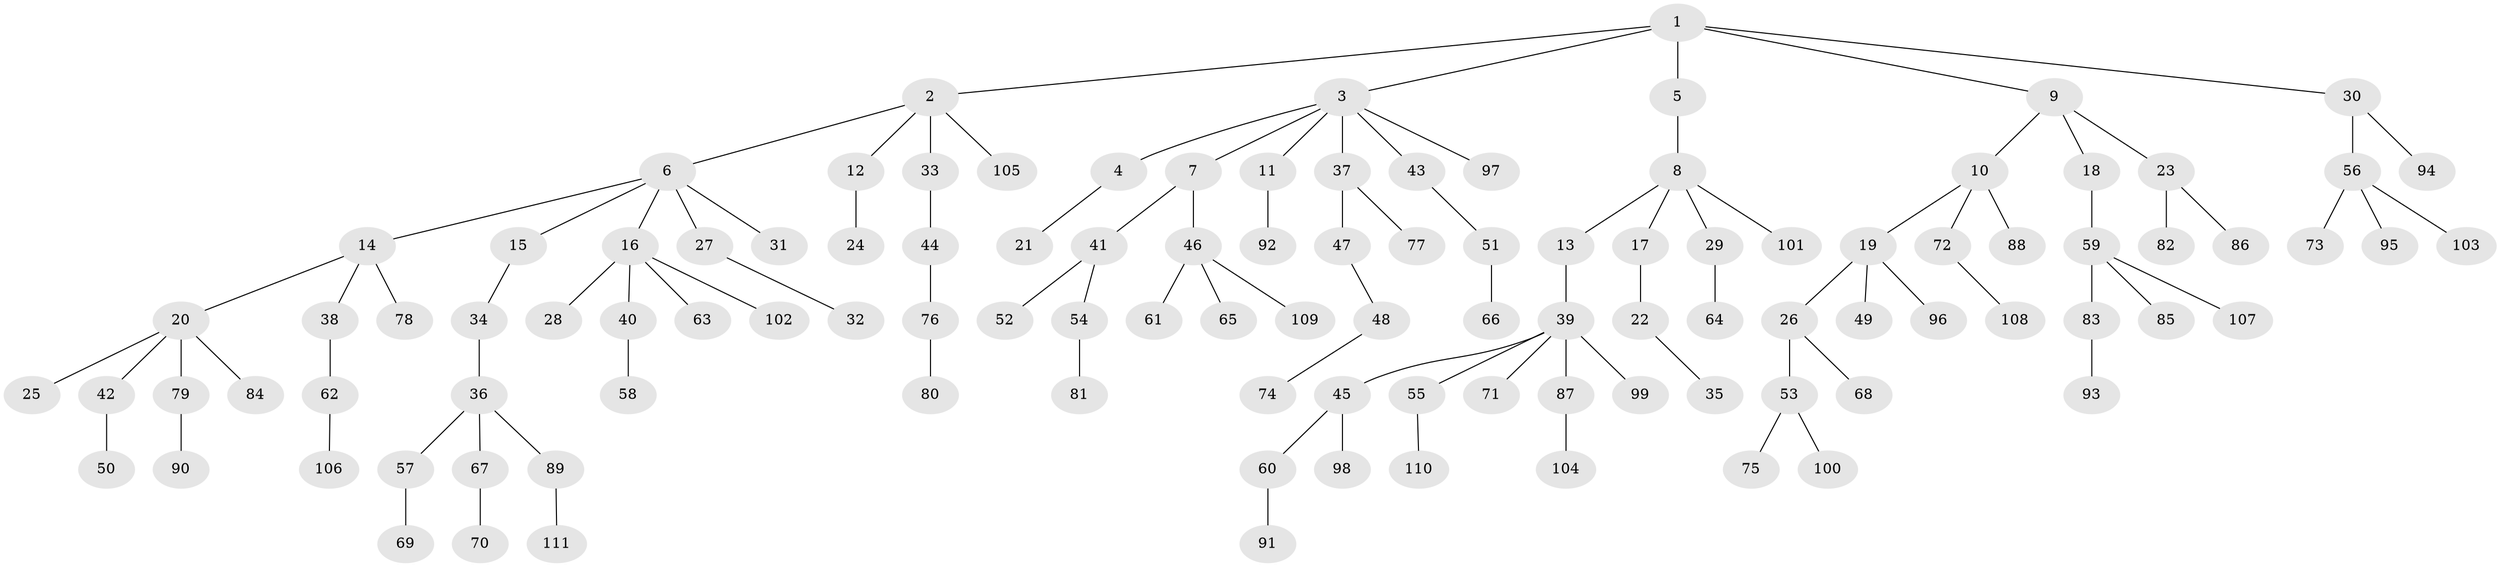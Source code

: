 // Generated by graph-tools (version 1.1) at 2025/11/02/27/25 16:11:27]
// undirected, 111 vertices, 110 edges
graph export_dot {
graph [start="1"]
  node [color=gray90,style=filled];
  1;
  2;
  3;
  4;
  5;
  6;
  7;
  8;
  9;
  10;
  11;
  12;
  13;
  14;
  15;
  16;
  17;
  18;
  19;
  20;
  21;
  22;
  23;
  24;
  25;
  26;
  27;
  28;
  29;
  30;
  31;
  32;
  33;
  34;
  35;
  36;
  37;
  38;
  39;
  40;
  41;
  42;
  43;
  44;
  45;
  46;
  47;
  48;
  49;
  50;
  51;
  52;
  53;
  54;
  55;
  56;
  57;
  58;
  59;
  60;
  61;
  62;
  63;
  64;
  65;
  66;
  67;
  68;
  69;
  70;
  71;
  72;
  73;
  74;
  75;
  76;
  77;
  78;
  79;
  80;
  81;
  82;
  83;
  84;
  85;
  86;
  87;
  88;
  89;
  90;
  91;
  92;
  93;
  94;
  95;
  96;
  97;
  98;
  99;
  100;
  101;
  102;
  103;
  104;
  105;
  106;
  107;
  108;
  109;
  110;
  111;
  1 -- 2;
  1 -- 3;
  1 -- 5;
  1 -- 9;
  1 -- 30;
  2 -- 6;
  2 -- 12;
  2 -- 33;
  2 -- 105;
  3 -- 4;
  3 -- 7;
  3 -- 11;
  3 -- 37;
  3 -- 43;
  3 -- 97;
  4 -- 21;
  5 -- 8;
  6 -- 14;
  6 -- 15;
  6 -- 16;
  6 -- 27;
  6 -- 31;
  7 -- 41;
  7 -- 46;
  8 -- 13;
  8 -- 17;
  8 -- 29;
  8 -- 101;
  9 -- 10;
  9 -- 18;
  9 -- 23;
  10 -- 19;
  10 -- 72;
  10 -- 88;
  11 -- 92;
  12 -- 24;
  13 -- 39;
  14 -- 20;
  14 -- 38;
  14 -- 78;
  15 -- 34;
  16 -- 28;
  16 -- 40;
  16 -- 63;
  16 -- 102;
  17 -- 22;
  18 -- 59;
  19 -- 26;
  19 -- 49;
  19 -- 96;
  20 -- 25;
  20 -- 42;
  20 -- 79;
  20 -- 84;
  22 -- 35;
  23 -- 82;
  23 -- 86;
  26 -- 53;
  26 -- 68;
  27 -- 32;
  29 -- 64;
  30 -- 56;
  30 -- 94;
  33 -- 44;
  34 -- 36;
  36 -- 57;
  36 -- 67;
  36 -- 89;
  37 -- 47;
  37 -- 77;
  38 -- 62;
  39 -- 45;
  39 -- 55;
  39 -- 71;
  39 -- 87;
  39 -- 99;
  40 -- 58;
  41 -- 52;
  41 -- 54;
  42 -- 50;
  43 -- 51;
  44 -- 76;
  45 -- 60;
  45 -- 98;
  46 -- 61;
  46 -- 65;
  46 -- 109;
  47 -- 48;
  48 -- 74;
  51 -- 66;
  53 -- 75;
  53 -- 100;
  54 -- 81;
  55 -- 110;
  56 -- 73;
  56 -- 95;
  56 -- 103;
  57 -- 69;
  59 -- 83;
  59 -- 85;
  59 -- 107;
  60 -- 91;
  62 -- 106;
  67 -- 70;
  72 -- 108;
  76 -- 80;
  79 -- 90;
  83 -- 93;
  87 -- 104;
  89 -- 111;
}
